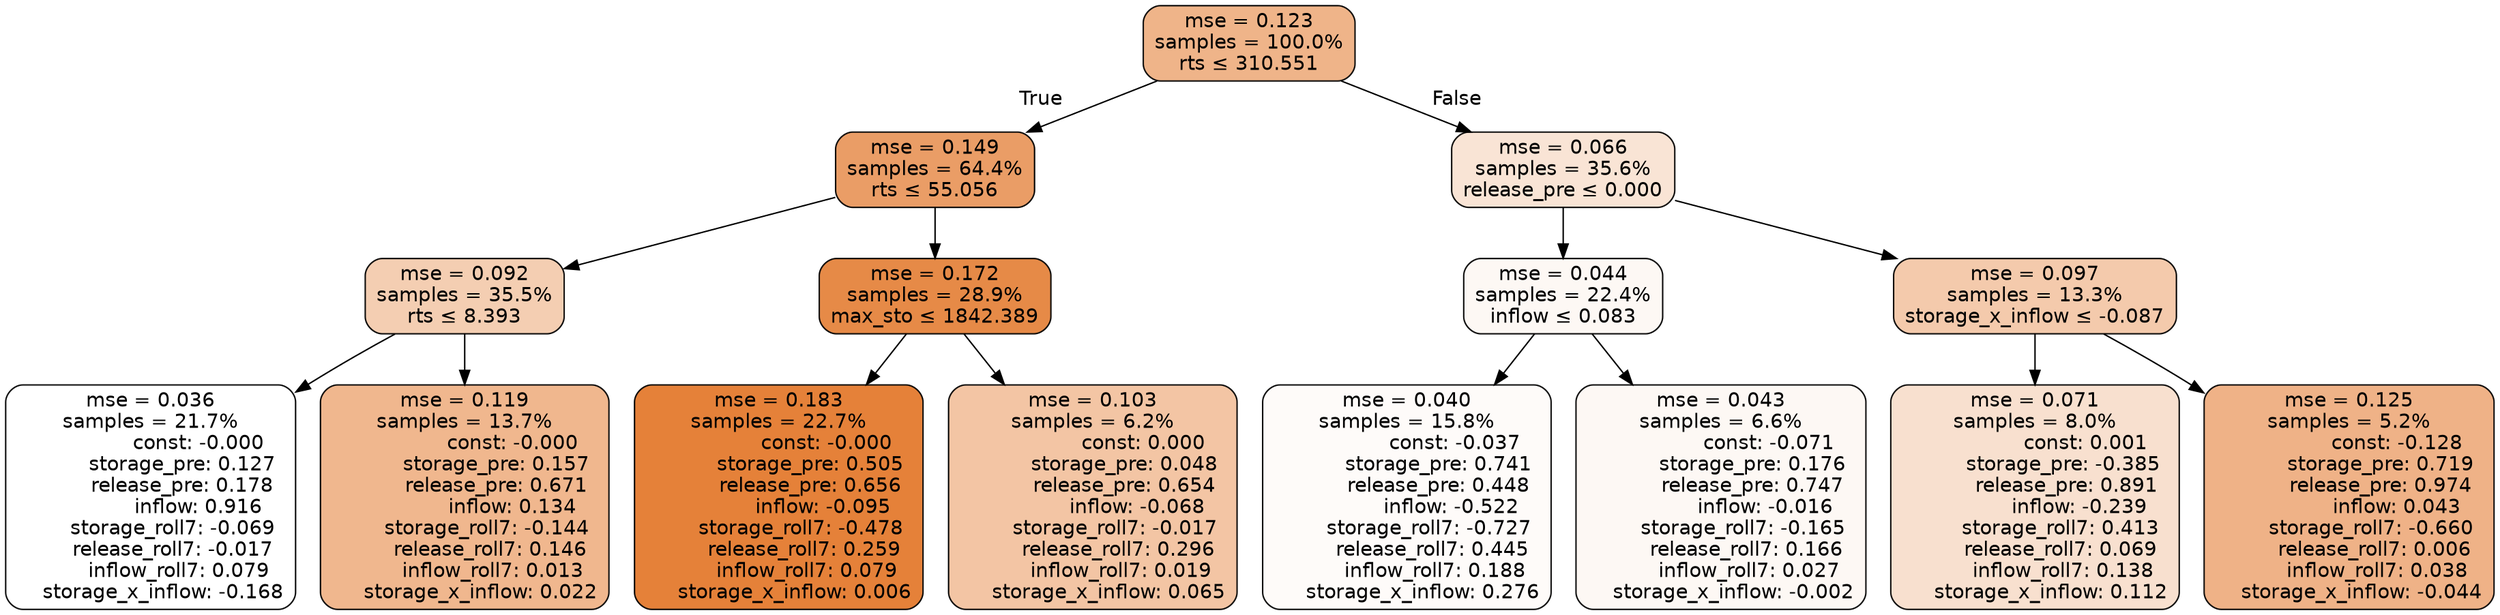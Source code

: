 digraph tree {
bgcolor="transparent"
node [shape=rectangle, style="filled, rounded", color="black", fontname=helvetica] ;
edge [fontname=helvetica] ;
	"0" [label="mse = 0.123
samples = 100.0%
rts &le; 310.551", fillcolor="#efb489"]
	"1" [label="mse = 0.149
samples = 64.4%
rts &le; 55.056", fillcolor="#ea9d66"]
	"2" [label="mse = 0.092
samples = 35.5%
rts &le; 8.393", fillcolor="#f4ceb2"]
	"3" [label="mse = 0.036
samples = 21.7%
               const: -0.000
          storage_pre: 0.127
          release_pre: 0.178
               inflow: 0.916
       storage_roll7: -0.069
       release_roll7: -0.017
         inflow_roll7: 0.079
    storage_x_inflow: -0.168", fillcolor="#ffffff"]
	"4" [label="mse = 0.119
samples = 13.7%
               const: -0.000
          storage_pre: 0.157
          release_pre: 0.671
               inflow: 0.134
       storage_roll7: -0.144
        release_roll7: 0.146
         inflow_roll7: 0.013
     storage_x_inflow: 0.022", fillcolor="#f0b78e"]
	"5" [label="mse = 0.172
samples = 28.9%
max_sto &le; 1842.389", fillcolor="#e68a47"]
	"6" [label="mse = 0.183
samples = 22.7%
               const: -0.000
          storage_pre: 0.505
          release_pre: 0.656
              inflow: -0.095
       storage_roll7: -0.478
        release_roll7: 0.259
         inflow_roll7: 0.079
     storage_x_inflow: 0.006", fillcolor="#e58139"]
	"7" [label="mse = 0.103
samples = 6.2%
                const: 0.000
          storage_pre: 0.048
          release_pre: 0.654
              inflow: -0.068
       storage_roll7: -0.017
        release_roll7: 0.296
         inflow_roll7: 0.019
     storage_x_inflow: 0.065", fillcolor="#f3c5a4"]
	"8" [label="mse = 0.066
samples = 35.6%
release_pre &le; 0.000", fillcolor="#f9e4d5"]
	"9" [label="mse = 0.044
samples = 22.4%
inflow &le; 0.083", fillcolor="#fdf8f4"]
	"10" [label="mse = 0.040
samples = 15.8%
               const: -0.037
          storage_pre: 0.741
          release_pre: 0.448
              inflow: -0.522
       storage_roll7: -0.727
        release_roll7: 0.445
         inflow_roll7: 0.188
     storage_x_inflow: 0.276", fillcolor="#fefbf9"]
	"11" [label="mse = 0.043
samples = 6.6%
               const: -0.071
          storage_pre: 0.176
          release_pre: 0.747
              inflow: -0.016
       storage_roll7: -0.165
        release_roll7: 0.166
         inflow_roll7: 0.027
    storage_x_inflow: -0.002", fillcolor="#fdf8f4"]
	"12" [label="mse = 0.097
samples = 13.3%
storage_x_inflow &le; -0.087", fillcolor="#f4caac"]
	"13" [label="mse = 0.071
samples = 8.0%
                const: 0.001
         storage_pre: -0.385
          release_pre: 0.891
              inflow: -0.239
        storage_roll7: 0.413
        release_roll7: 0.069
         inflow_roll7: 0.138
     storage_x_inflow: 0.112", fillcolor="#f8e0cf"]
	"14" [label="mse = 0.125
samples = 5.2%
               const: -0.128
          storage_pre: 0.719
          release_pre: 0.974
               inflow: 0.043
       storage_roll7: -0.660
        release_roll7: 0.006
         inflow_roll7: 0.038
    storage_x_inflow: -0.044", fillcolor="#efb287"]

	"0" -> "1" [labeldistance=2.5, labelangle=45, headlabel="True"]
	"1" -> "2"
	"2" -> "3"
	"2" -> "4"
	"1" -> "5"
	"5" -> "6"
	"5" -> "7"
	"0" -> "8" [labeldistance=2.5, labelangle=-45, headlabel="False"]
	"8" -> "9"
	"9" -> "10"
	"9" -> "11"
	"8" -> "12"
	"12" -> "13"
	"12" -> "14"
}